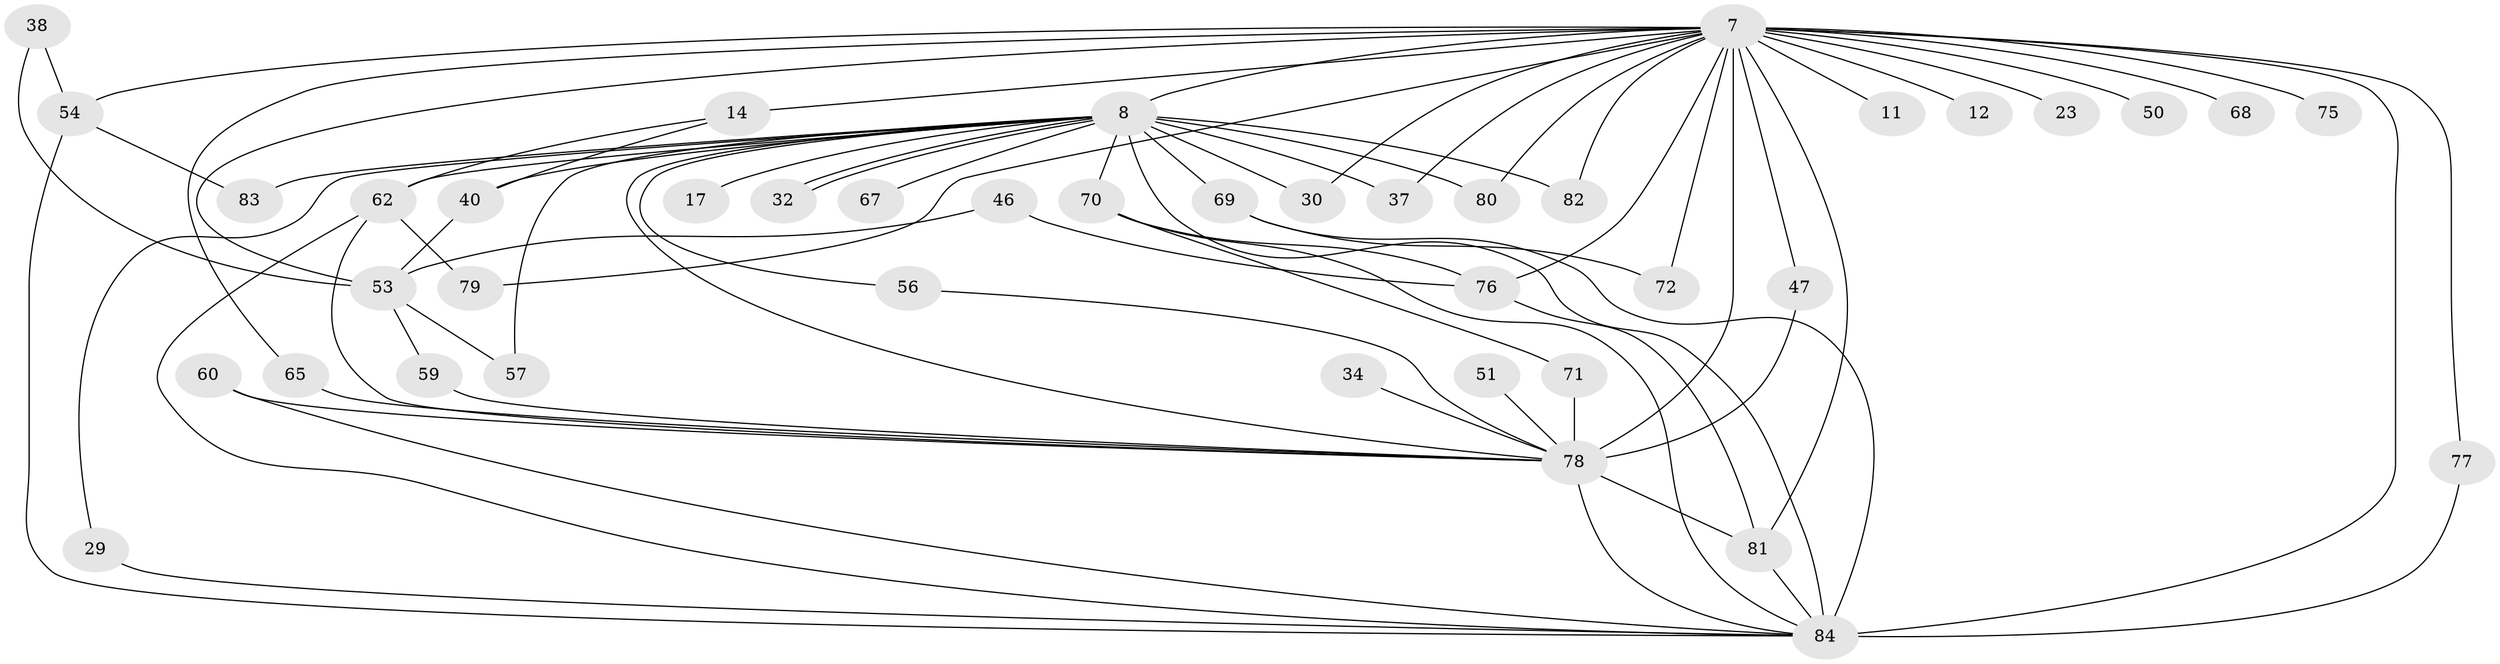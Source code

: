 // original degree distribution, {14: 0.011904761904761904, 21: 0.011904761904761904, 20: 0.023809523809523808, 16: 0.023809523809523808, 22: 0.011904761904761904, 23: 0.011904761904761904, 24: 0.011904761904761904, 12: 0.011904761904761904, 2: 0.5238095238095238, 3: 0.2261904761904762, 4: 0.07142857142857142, 5: 0.03571428571428571, 6: 0.011904761904761904, 8: 0.011904761904761904}
// Generated by graph-tools (version 1.1) at 2025/43/03/09/25 04:43:07]
// undirected, 42 vertices, 75 edges
graph export_dot {
graph [start="1"]
  node [color=gray90,style=filled];
  7 [super="+3+6"];
  8 [super="+5"];
  11;
  12;
  14;
  17;
  23;
  29;
  30;
  32;
  34;
  37;
  38;
  40 [super="+21"];
  46;
  47;
  50;
  51;
  53 [super="+19"];
  54 [super="+18"];
  56;
  57;
  59;
  60;
  62 [super="+20+42+45"];
  65 [super="+52"];
  67;
  68;
  69 [super="+63"];
  70 [super="+15"];
  71;
  72 [super="+55"];
  75;
  76 [super="+26+33+43"];
  77;
  78 [super="+9+61"];
  79;
  80 [super="+44+64+66"];
  81 [super="+27+74"];
  82 [super="+73"];
  83;
  84 [super="+58+39+10"];
  7 -- 8 [weight=8];
  7 -- 14 [weight=2];
  7 -- 47;
  7 -- 54 [weight=3];
  7 -- 68 [weight=2];
  7 -- 75 [weight=2];
  7 -- 78 [weight=12];
  7 -- 11 [weight=2];
  7 -- 12 [weight=2];
  7 -- 30;
  7 -- 80 [weight=2];
  7 -- 65;
  7 -- 72 [weight=4];
  7 -- 76 [weight=5];
  7 -- 77;
  7 -- 79;
  7 -- 84 [weight=12];
  7 -- 23;
  7 -- 37;
  7 -- 50 [weight=2];
  7 -- 53 [weight=2];
  7 -- 82 [weight=2];
  7 -- 81 [weight=3];
  8 -- 17 [weight=2];
  8 -- 29;
  8 -- 30;
  8 -- 32;
  8 -- 32;
  8 -- 56;
  8 -- 69;
  8 -- 80 [weight=3];
  8 -- 83;
  8 -- 67;
  8 -- 37;
  8 -- 82 [weight=3];
  8 -- 57;
  8 -- 84 [weight=5];
  8 -- 78 [weight=6];
  8 -- 40;
  8 -- 62 [weight=2];
  8 -- 70;
  14 -- 40;
  14 -- 62;
  29 -- 84;
  34 -- 78 [weight=2];
  38 -- 53;
  38 -- 54;
  40 -- 53;
  46 -- 76;
  46 -- 53;
  47 -- 78;
  51 -- 78 [weight=2];
  53 -- 57;
  53 -- 59;
  54 -- 83;
  54 -- 84;
  56 -- 78;
  59 -- 78;
  60 -- 84;
  60 -- 78;
  62 -- 78;
  62 -- 79;
  62 -- 84;
  65 -- 78 [weight=2];
  69 -- 72;
  69 -- 84;
  70 -- 76;
  70 -- 84;
  70 -- 71;
  71 -- 78;
  76 -- 81;
  77 -- 84;
  78 -- 84 [weight=4];
  78 -- 81;
  81 -- 84;
}
